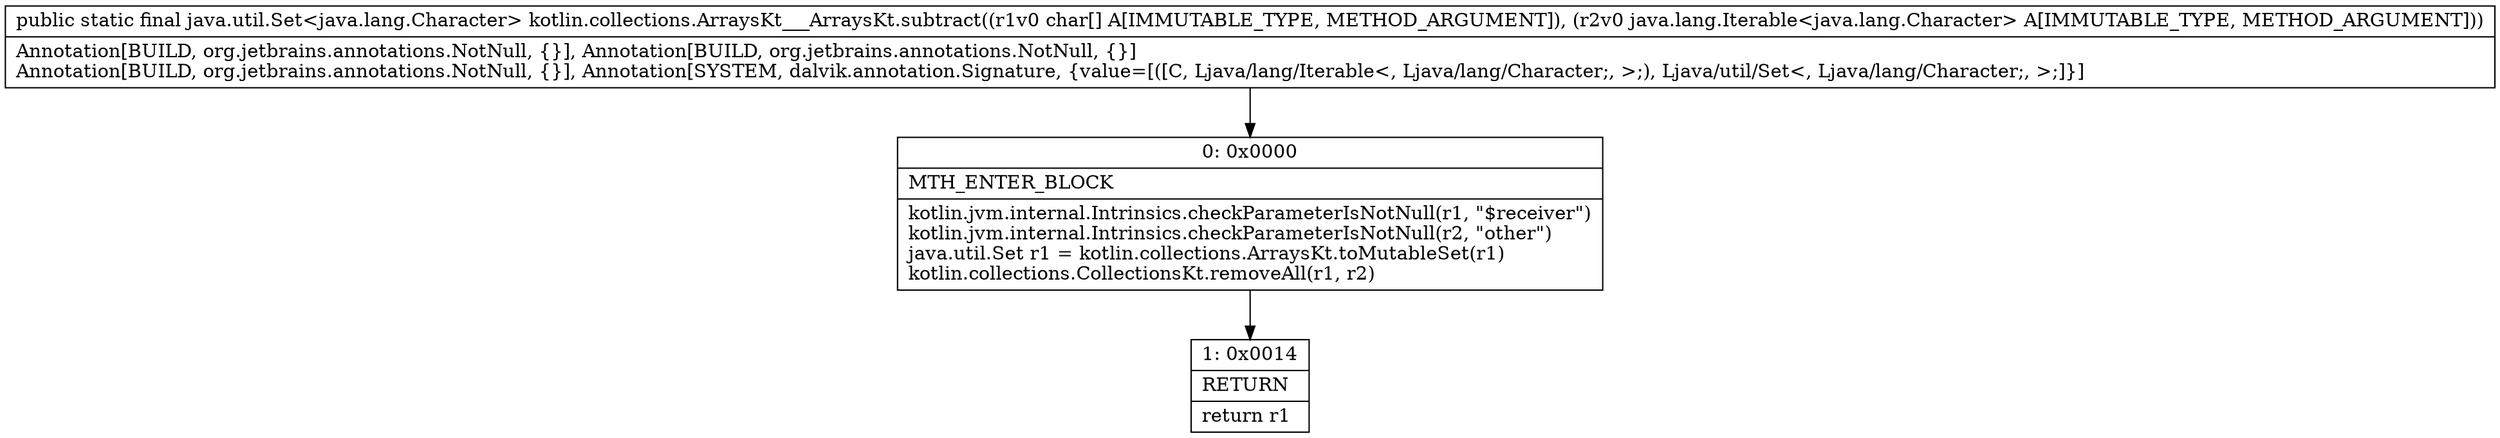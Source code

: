 digraph "CFG forkotlin.collections.ArraysKt___ArraysKt.subtract([CLjava\/lang\/Iterable;)Ljava\/util\/Set;" {
Node_0 [shape=record,label="{0\:\ 0x0000|MTH_ENTER_BLOCK\l|kotlin.jvm.internal.Intrinsics.checkParameterIsNotNull(r1, \"$receiver\")\lkotlin.jvm.internal.Intrinsics.checkParameterIsNotNull(r2, \"other\")\ljava.util.Set r1 = kotlin.collections.ArraysKt.toMutableSet(r1)\lkotlin.collections.CollectionsKt.removeAll(r1, r2)\l}"];
Node_1 [shape=record,label="{1\:\ 0x0014|RETURN\l|return r1\l}"];
MethodNode[shape=record,label="{public static final java.util.Set\<java.lang.Character\> kotlin.collections.ArraysKt___ArraysKt.subtract((r1v0 char[] A[IMMUTABLE_TYPE, METHOD_ARGUMENT]), (r2v0 java.lang.Iterable\<java.lang.Character\> A[IMMUTABLE_TYPE, METHOD_ARGUMENT]))  | Annotation[BUILD, org.jetbrains.annotations.NotNull, \{\}], Annotation[BUILD, org.jetbrains.annotations.NotNull, \{\}]\lAnnotation[BUILD, org.jetbrains.annotations.NotNull, \{\}], Annotation[SYSTEM, dalvik.annotation.Signature, \{value=[([C, Ljava\/lang\/Iterable\<, Ljava\/lang\/Character;, \>;), Ljava\/util\/Set\<, Ljava\/lang\/Character;, \>;]\}]\l}"];
MethodNode -> Node_0;
Node_0 -> Node_1;
}

